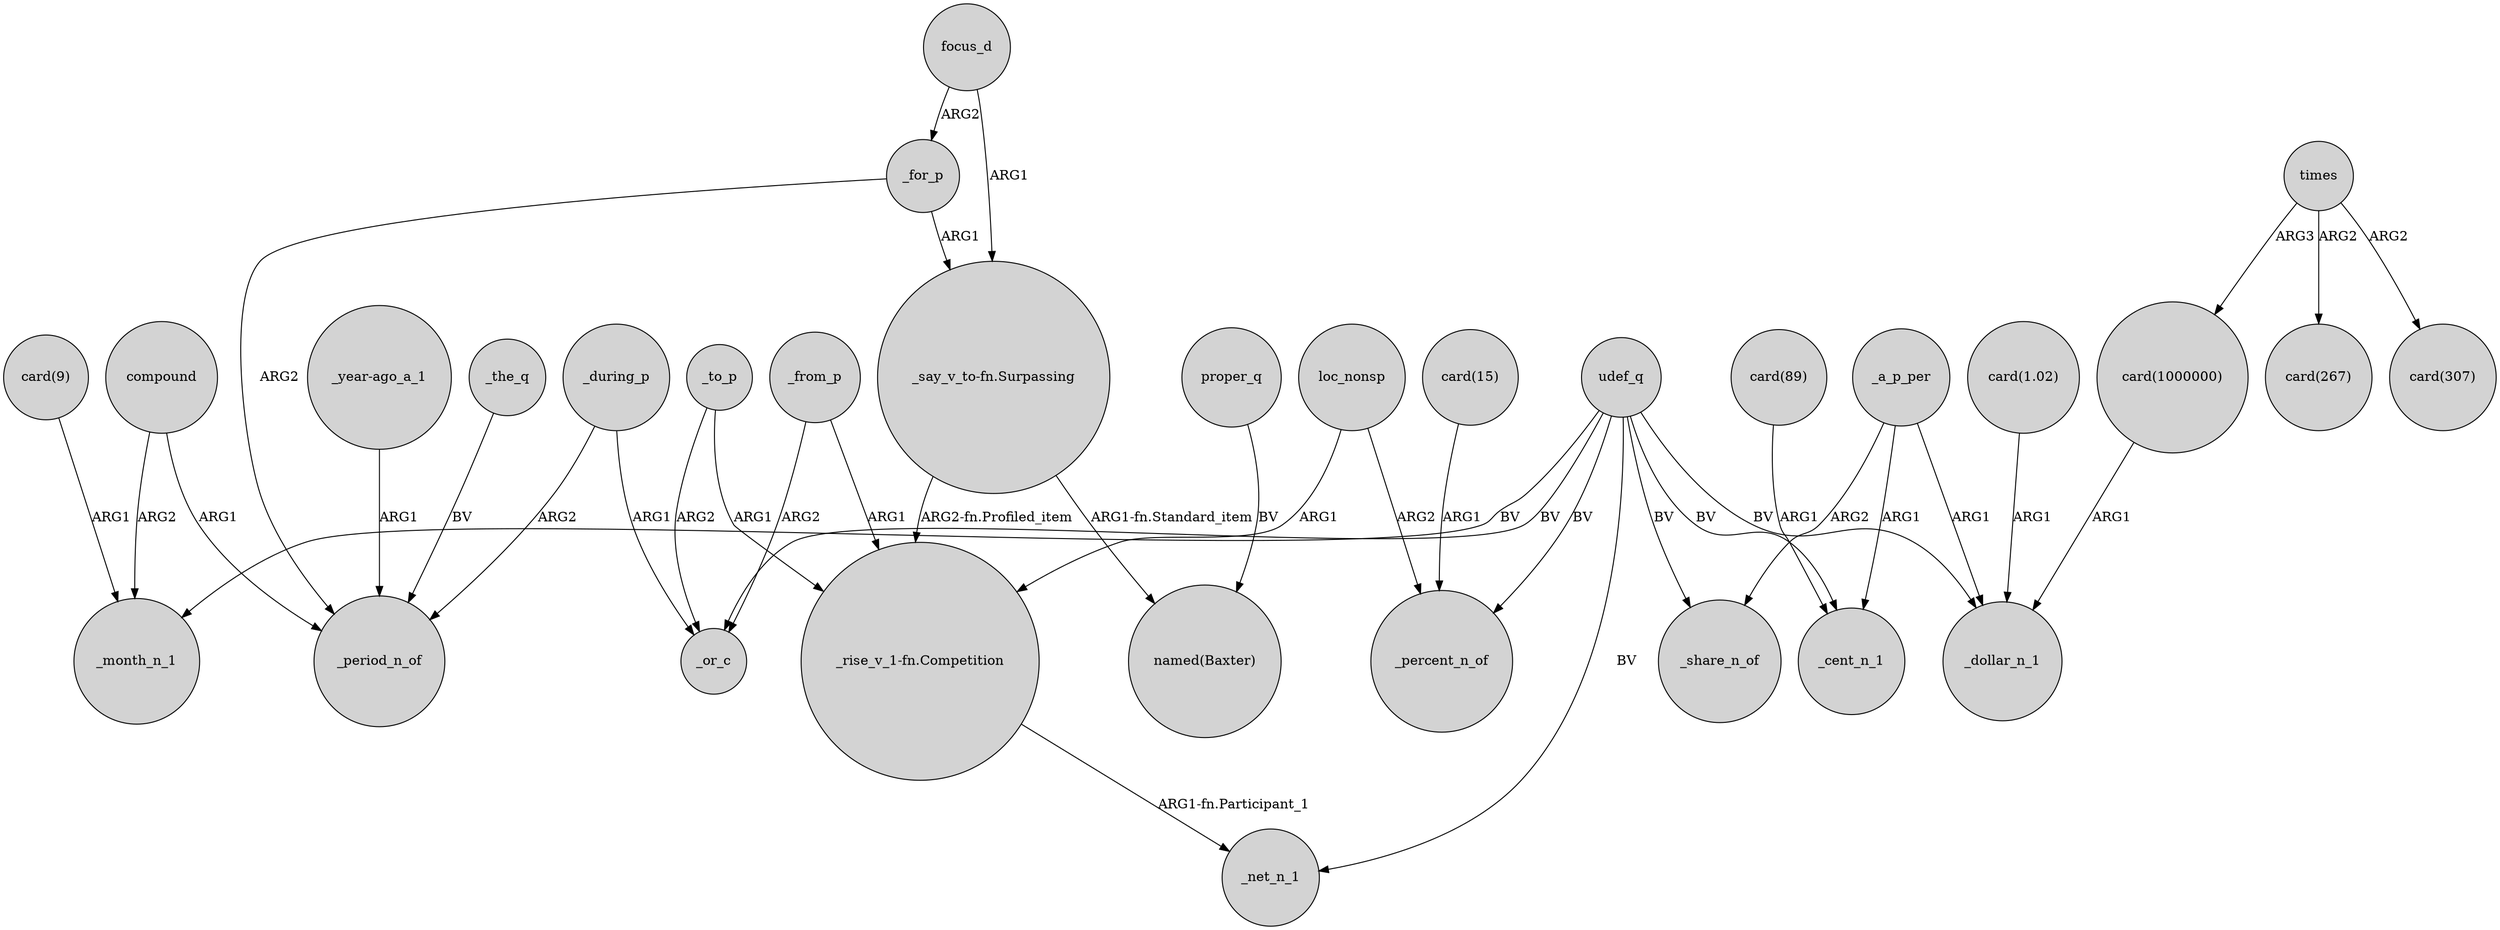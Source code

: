digraph {
	node [shape=circle style=filled]
	udef_q -> _month_n_1 [label=BV]
	_to_p -> _or_c [label=ARG2]
	_during_p -> _or_c [label=ARG1]
	loc_nonsp -> "_rise_v_1-fn.Competition" [label=ARG1]
	"card(89)" -> _cent_n_1 [label=ARG1]
	times -> "card(267)" [label=ARG2]
	_a_p_per -> _cent_n_1 [label=ARG1]
	_during_p -> _period_n_of [label=ARG2]
	_for_p -> "_say_v_to-fn.Surpassing" [label=ARG1]
	_from_p -> "_rise_v_1-fn.Competition" [label=ARG1]
	times -> "card(1000000)" [label=ARG3]
	"_year-ago_a_1" -> _period_n_of [label=ARG1]
	udef_q -> _cent_n_1 [label=BV]
	times -> "card(307)" [label=ARG2]
	udef_q -> _or_c [label=BV]
	_to_p -> "_rise_v_1-fn.Competition" [label=ARG1]
	"card(1.02)" -> _dollar_n_1 [label=ARG1]
	_a_p_per -> _share_n_of [label=ARG2]
	udef_q -> _percent_n_of [label=BV]
	"_say_v_to-fn.Surpassing" -> "_rise_v_1-fn.Competition" [label="ARG2-fn.Profiled_item"]
	proper_q -> "named(Baxter)" [label=BV]
	udef_q -> _share_n_of [label=BV]
	udef_q -> _net_n_1 [label=BV]
	udef_q -> _dollar_n_1 [label=BV]
	"card(15)" -> _percent_n_of [label=ARG1]
	"card(1000000)" -> _dollar_n_1 [label=ARG1]
	compound -> _month_n_1 [label=ARG2]
	_from_p -> _or_c [label=ARG2]
	_for_p -> _period_n_of [label=ARG2]
	_a_p_per -> _dollar_n_1 [label=ARG1]
	compound -> _period_n_of [label=ARG1]
	focus_d -> "_say_v_to-fn.Surpassing" [label=ARG1]
	_the_q -> _period_n_of [label=BV]
	"card(9)" -> _month_n_1 [label=ARG1]
	focus_d -> _for_p [label=ARG2]
	"_say_v_to-fn.Surpassing" -> "named(Baxter)" [label="ARG1-fn.Standard_item"]
	loc_nonsp -> _percent_n_of [label=ARG2]
	"_rise_v_1-fn.Competition" -> _net_n_1 [label="ARG1-fn.Participant_1"]
}
